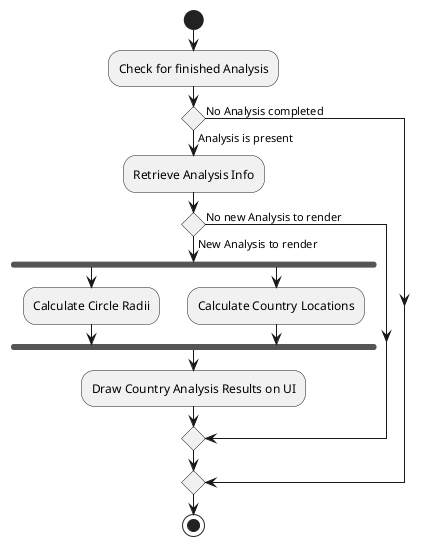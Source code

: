 @startuml
|AnalysisResultRenderer|
start
:Check for finished Analysis;
|AnalysisResultRenderer|
if () then (Analysis is present)
    :Retrieve Analysis Info;
    if () then (New Analysis to render)
        fork
            :Calculate Circle Radii;
        fork again
            :Calculate Country Locations;
        end fork
        :Draw Country Analysis Results on UI;
    else (No new Analysis to render)
    endif
else (No Analysis completed)
endif
stop
@enduml